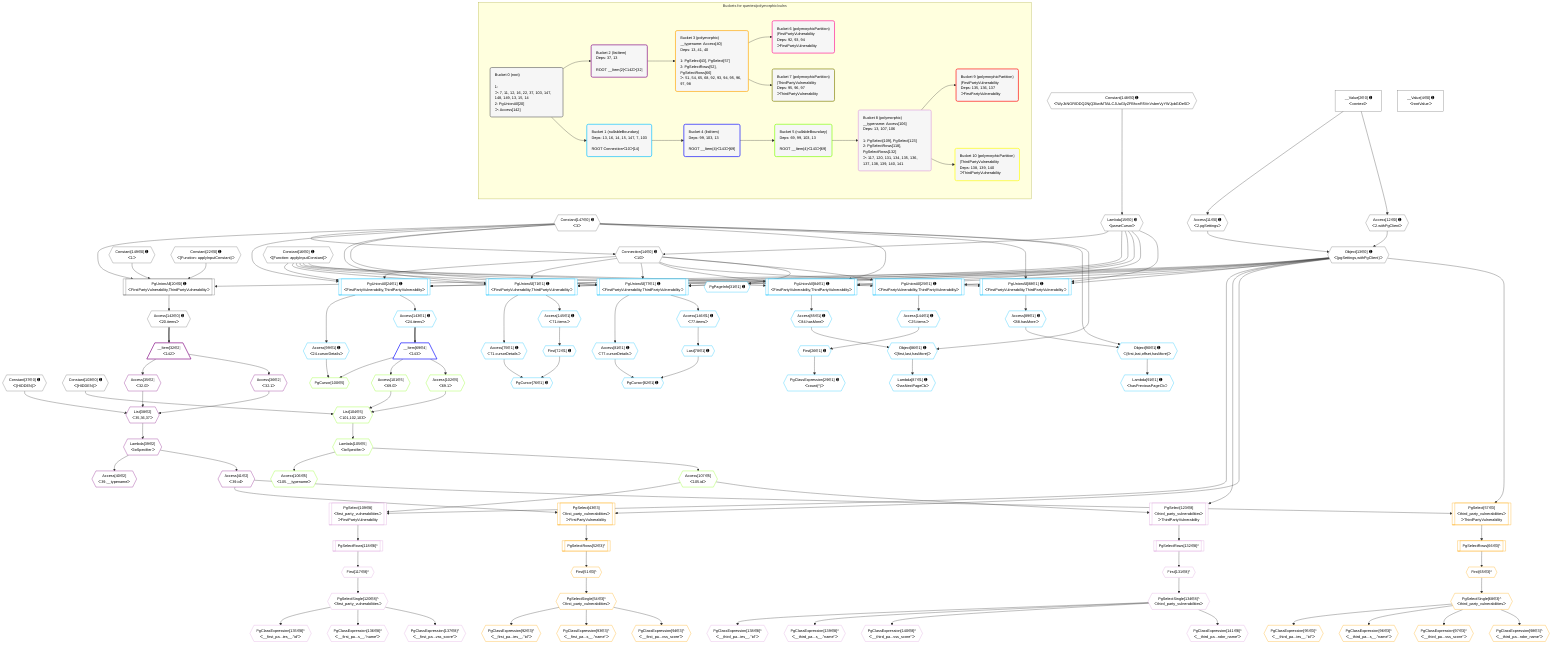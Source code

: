 %%{init: {'themeVariables': { 'fontSize': '12px'}}}%%
graph TD
    classDef path fill:#eee,stroke:#000,color:#000
    classDef plan fill:#fff,stroke-width:1px,color:#000
    classDef itemplan fill:#fff,stroke-width:2px,color:#000
    classDef unbatchedplan fill:#dff,stroke-width:1px,color:#000
    classDef sideeffectplan fill:#fcc,stroke-width:2px,color:#000
    classDef bucket fill:#f6f6f6,color:#000,stroke-width:2px,text-align:left

    subgraph "Buckets for queries/polymorphic/vulns"
    Bucket0("Bucket 0 (root)<br /><br />1: <br />ᐳ: 7, 11, 12, 16, 22, 37, 103, 147, 148, 149, 13, 15, 14<br />2: PgUnionAll[20]<br />ᐳ: Access[142]"):::bucket
    Bucket1("Bucket 1 (nullableBoundary)<br />Deps: 13, 16, 14, 15, 147, 7, 103<br /><br />ROOT Connectionᐸ10ᐳ[14]"):::bucket
    Bucket2("Bucket 2 (listItem)<br />Deps: 37, 13<br /><br />ROOT __Item{2}ᐸ142ᐳ[32]"):::bucket
    Bucket3("Bucket 3 (polymorphic)<br />__typename: Access[40]<br />Deps: 13, 41, 40<br /><br />1: PgSelect[43], PgSelect[57]<br />2: PgSelectRows[52], PgSelectRows[66]<br />ᐳ: 51, 54, 65, 68, 92, 93, 94, 95, 96, 97, 98"):::bucket
    Bucket4("Bucket 4 (listItem)<br />Deps: 99, 103, 13<br /><br />ROOT __Item{4}ᐸ143ᐳ[69]"):::bucket
    Bucket5("Bucket 5 (nullableBoundary)<br />Deps: 69, 99, 103, 13<br /><br />ROOT __Item{4}ᐸ143ᐳ[69]"):::bucket
    Bucket6("Bucket 6 (polymorphicPartition)<br />|FirstPartyVulnerability<br />Deps: 92, 93, 94<br />ᐳFirstPartyVulnerability"):::bucket
    Bucket7("Bucket 7 (polymorphicPartition)<br />|ThirdPartyVulnerability<br />Deps: 95, 96, 97<br />ᐳThirdPartyVulnerability"):::bucket
    Bucket8("Bucket 8 (polymorphic)<br />__typename: Access[106]<br />Deps: 13, 107, 106<br /><br />1: PgSelect[109], PgSelect[123]<br />2: PgSelectRows[118], PgSelectRows[132]<br />ᐳ: 117, 120, 131, 134, 135, 136, 137, 138, 139, 140, 141"):::bucket
    Bucket9("Bucket 9 (polymorphicPartition)<br />|FirstPartyVulnerability<br />Deps: 135, 136, 137<br />ᐳFirstPartyVulnerability"):::bucket
    Bucket10("Bucket 10 (polymorphicPartition)<br />|ThirdPartyVulnerability<br />Deps: 138, 139, 140<br />ᐳThirdPartyVulnerability"):::bucket
    end
    Bucket0 --> Bucket1 & Bucket2
    Bucket1 --> Bucket4
    Bucket2 --> Bucket3
    Bucket3 --> Bucket6 & Bucket7
    Bucket4 --> Bucket5
    Bucket5 --> Bucket8
    Bucket8 --> Bucket9 & Bucket10

    %% plan dependencies
    PgUnionAll20[["PgUnionAll[20∈0] ➊<br />ᐸFirstPartyVulnerability,ThirdPartyVulnerabilityᐳ"]]:::plan
    Object13{{"Object[13∈0] ➊<br />ᐸ{pgSettings,withPgClient}ᐳ"}}:::plan
    Constant147{{"Constant[147∈0] ➊<br />ᐸ3ᐳ"}}:::plan
    Constant149{{"Constant[149∈0] ➊<br />ᐸ1ᐳ"}}:::plan
    Constant22{{"Constant[22∈0] ➊<br />ᐸ[Function: applyInputConstant]ᐳ"}}:::plan
    Object13 & Constant147 & Constant149 & Constant22 --> PgUnionAll20
    Access11{{"Access[11∈0] ➊<br />ᐸ2.pgSettingsᐳ"}}:::plan
    Access12{{"Access[12∈0] ➊<br />ᐸ2.withPgClientᐳ"}}:::plan
    Access11 & Access12 --> Object13
    Connection14{{"Connection[14∈0] ➊<br />ᐸ10ᐳ"}}:::plan
    Lambda15{{"Lambda[15∈0] ➊<br />ᐸparseCursorᐳ"}}:::plan
    Constant147 & Lambda15 --> Connection14
    __Value2["__Value[2∈0] ➊<br />ᐸcontextᐳ"]:::plan
    __Value2 --> Access11
    __Value2 --> Access12
    Constant148{{"Constant[148∈0] ➊<br />ᐸ'WyJkNGRlODQ2NjQ3IiwiMTAiLCJUaGlyZFBhcnR5VnVsbmVyYWJpbGl0eSIᐳ"}}:::plan
    Constant148 --> Lambda15
    Access142{{"Access[142∈0] ➊<br />ᐸ20.itemsᐳ"}}:::plan
    PgUnionAll20 --> Access142
    __Value4["__Value[4∈0] ➊<br />ᐸrootValueᐳ"]:::plan
    Constant16{{"Constant[16∈0] ➊<br />ᐸ[Function: applyInputConstant]ᐳ"}}:::plan
    Constant37{{"Constant[37∈0] ➊<br />ᐸ[HIDDEN]ᐳ"}}:::plan
    Constant103{{"Constant[103∈0] ➊<br />ᐸ[HIDDEN]ᐳ"}}:::plan
    PgUnionAll24[["PgUnionAll[24∈1] ➊<br />ᐸFirstPartyVulnerability,ThirdPartyVulnerabilityᐳ"]]:::plan
    Object13 & Constant16 & Connection14 & Lambda15 & Constant147 --> PgUnionAll24
    PgUnionAll71[["PgUnionAll[71∈1] ➊<br />ᐸFirstPartyVulnerability,ThirdPartyVulnerabilityᐳ"]]:::plan
    Object13 & Constant16 & Connection14 & Lambda15 & Constant147 --> PgUnionAll71
    PgUnionAll77[["PgUnionAll[77∈1] ➊<br />ᐸFirstPartyVulnerability,ThirdPartyVulnerabilityᐳ"]]:::plan
    Object13 & Constant16 & Connection14 & Lambda15 & Constant147 --> PgUnionAll77
    PgUnionAll84[["PgUnionAll[84∈1] ➊<br />ᐸFirstPartyVulnerability,ThirdPartyVulnerabilityᐳ"]]:::plan
    Object13 & Constant16 & Connection14 & Lambda15 & Constant147 --> PgUnionAll84
    PgUnionAll88[["PgUnionAll[88∈1] ➊<br />ᐸFirstPartyVulnerability,ThirdPartyVulnerabilityᐳ"]]:::plan
    Object13 & Constant16 & Connection14 & Lambda15 & Constant147 --> PgUnionAll88
    Object90{{"Object[90∈1] ➊<br />ᐸ{first,last,offset,hasMore}ᐳ"}}:::plan
    Access89{{"Access[89∈1] ➊<br />ᐸ88.hasMoreᐳ"}}:::plan
    Constant147 & Access89 --> Object90
    PgUnionAll25[["PgUnionAll[25∈1] ➊<br />ᐸFirstPartyVulnerability,ThirdPartyVulnerabilityᐳ"]]:::plan
    Object13 & Constant16 & Connection14 --> PgUnionAll25
    Object86{{"Object[86∈1] ➊<br />ᐸ{first,last,hasMore}ᐳ"}}:::plan
    Access85{{"Access[85∈1] ➊<br />ᐸ84.hasMoreᐳ"}}:::plan
    Constant147 & Access85 --> Object86
    PgCursor76{{"PgCursor[76∈1] ➊"}}:::plan
    First72{{"First[72∈1] ➊"}}:::plan
    Access75{{"Access[75∈1] ➊<br />ᐸ71.cursorDetailsᐳ"}}:::plan
    First72 & Access75 --> PgCursor76
    PgCursor82{{"PgCursor[82∈1] ➊"}}:::plan
    Last78{{"Last[78∈1] ➊"}}:::plan
    Access81{{"Access[81∈1] ➊<br />ᐸ77.cursorDetailsᐳ"}}:::plan
    Last78 & Access81 --> PgCursor82
    First26{{"First[26∈1] ➊"}}:::plan
    Access144{{"Access[144∈1] ➊<br />ᐸ25.itemsᐳ"}}:::plan
    Access144 --> First26
    PgClassExpression29{{"PgClassExpression[29∈1] ➊<br />ᐸcount(*)ᐳ"}}:::plan
    First26 --> PgClassExpression29
    PgPageInfo31{{"PgPageInfo[31∈1] ➊"}}:::plan
    Connection14 --> PgPageInfo31
    Access145{{"Access[145∈1] ➊<br />ᐸ71.itemsᐳ"}}:::plan
    Access145 --> First72
    PgUnionAll71 --> Access75
    Access146{{"Access[146∈1] ➊<br />ᐸ77.itemsᐳ"}}:::plan
    Access146 --> Last78
    PgUnionAll77 --> Access81
    PgUnionAll84 --> Access85
    Lambda87{{"Lambda[87∈1] ➊<br />ᐸhasNextPageCbᐳ"}}:::plan
    Object86 --> Lambda87
    PgUnionAll88 --> Access89
    Lambda91{{"Lambda[91∈1] ➊<br />ᐸhasPreviousPageCbᐳ"}}:::plan
    Object90 --> Lambda91
    Access99{{"Access[99∈1] ➊<br />ᐸ24.cursorDetailsᐳ"}}:::plan
    PgUnionAll24 --> Access99
    Access143{{"Access[143∈1] ➊<br />ᐸ24.itemsᐳ"}}:::plan
    PgUnionAll24 --> Access143
    PgUnionAll25 --> Access144
    PgUnionAll71 --> Access145
    PgUnionAll77 --> Access146
    __Item69[/"__Item[69∈4]<br />ᐸ143ᐳ"\]:::itemplan
    Access143 ==> __Item69
    List104{{"List[104∈5]<br />ᐸ101,102,103ᐳ"}}:::plan
    Access101{{"Access[101∈5]<br />ᐸ69.0ᐳ"}}:::plan
    Access102{{"Access[102∈5]<br />ᐸ69.1ᐳ"}}:::plan
    Access101 & Access102 & Constant103 --> List104
    PgCursor100{{"PgCursor[100∈5]"}}:::plan
    __Item69 & Access99 --> PgCursor100
    __Item69 --> Access101
    __Item69 --> Access102
    Lambda105{{"Lambda[105∈5]<br />ᐸtoSpecifierᐳ"}}:::plan
    List104 --> Lambda105
    Access106{{"Access[106∈5]<br />ᐸ105.__typenameᐳ"}}:::plan
    Lambda105 --> Access106
    Access107{{"Access[107∈5]<br />ᐸ105.idᐳ"}}:::plan
    Lambda105 --> Access107
    PgSelect109[["PgSelect[109∈8]<br />ᐸfirst_party_vulnerabilitiesᐳ<br />ᐳFirstPartyVulnerability"]]:::plan
    Object13 & Access107 --> PgSelect109
    PgSelect123[["PgSelect[123∈8]<br />ᐸthird_party_vulnerabilitiesᐳ<br />ᐳThirdPartyVulnerability"]]:::plan
    Object13 & Access107 --> PgSelect123
    First117{{"First[117∈8]^"}}:::plan
    PgSelectRows118[["PgSelectRows[118∈8]^"]]:::plan
    PgSelectRows118 --> First117
    PgSelect109 --> PgSelectRows118
    PgSelectSingle120{{"PgSelectSingle[120∈8]^<br />ᐸfirst_party_vulnerabilitiesᐳ"}}:::plan
    First117 --> PgSelectSingle120
    First131{{"First[131∈8]^"}}:::plan
    PgSelectRows132[["PgSelectRows[132∈8]^"]]:::plan
    PgSelectRows132 --> First131
    PgSelect123 --> PgSelectRows132
    PgSelectSingle134{{"PgSelectSingle[134∈8]^<br />ᐸthird_party_vulnerabilitiesᐳ"}}:::plan
    First131 --> PgSelectSingle134
    PgClassExpression135{{"PgClassExpression[135∈8]^<br />ᐸ__first_pa...ies__.”id”ᐳ"}}:::plan
    PgSelectSingle120 --> PgClassExpression135
    PgClassExpression136{{"PgClassExpression[136∈8]^<br />ᐸ__first_pa...s__.”name”ᐳ"}}:::plan
    PgSelectSingle120 --> PgClassExpression136
    PgClassExpression137{{"PgClassExpression[137∈8]^<br />ᐸ__first_pa...vss_score”ᐳ"}}:::plan
    PgSelectSingle120 --> PgClassExpression137
    PgClassExpression138{{"PgClassExpression[138∈8]^<br />ᐸ__third_pa...ies__.”id”ᐳ"}}:::plan
    PgSelectSingle134 --> PgClassExpression138
    PgClassExpression139{{"PgClassExpression[139∈8]^<br />ᐸ__third_pa...s__.”name”ᐳ"}}:::plan
    PgSelectSingle134 --> PgClassExpression139
    PgClassExpression140{{"PgClassExpression[140∈8]^<br />ᐸ__third_pa...vss_score”ᐳ"}}:::plan
    PgSelectSingle134 --> PgClassExpression140
    PgClassExpression141{{"PgClassExpression[141∈8]^<br />ᐸ__third_pa...ndor_name”ᐳ"}}:::plan
    PgSelectSingle134 --> PgClassExpression141
    List38{{"List[38∈2]<br />ᐸ35,36,37ᐳ"}}:::plan
    Access35{{"Access[35∈2]<br />ᐸ32.0ᐳ"}}:::plan
    Access36{{"Access[36∈2]<br />ᐸ32.1ᐳ"}}:::plan
    Access35 & Access36 & Constant37 --> List38
    __Item32[/"__Item[32∈2]<br />ᐸ142ᐳ"\]:::itemplan
    Access142 ==> __Item32
    __Item32 --> Access35
    __Item32 --> Access36
    Lambda39{{"Lambda[39∈2]<br />ᐸtoSpecifierᐳ"}}:::plan
    List38 --> Lambda39
    Access40{{"Access[40∈2]<br />ᐸ39.__typenameᐳ"}}:::plan
    Lambda39 --> Access40
    Access41{{"Access[41∈2]<br />ᐸ39.idᐳ"}}:::plan
    Lambda39 --> Access41
    PgSelect43[["PgSelect[43∈3]<br />ᐸfirst_party_vulnerabilitiesᐳ<br />ᐳFirstPartyVulnerability"]]:::plan
    Object13 & Access41 --> PgSelect43
    PgSelect57[["PgSelect[57∈3]<br />ᐸthird_party_vulnerabilitiesᐳ<br />ᐳThirdPartyVulnerability"]]:::plan
    Object13 & Access41 --> PgSelect57
    First51{{"First[51∈3]^"}}:::plan
    PgSelectRows52[["PgSelectRows[52∈3]^"]]:::plan
    PgSelectRows52 --> First51
    PgSelect43 --> PgSelectRows52
    PgSelectSingle54{{"PgSelectSingle[54∈3]^<br />ᐸfirst_party_vulnerabilitiesᐳ"}}:::plan
    First51 --> PgSelectSingle54
    First65{{"First[65∈3]^"}}:::plan
    PgSelectRows66[["PgSelectRows[66∈3]^"]]:::plan
    PgSelectRows66 --> First65
    PgSelect57 --> PgSelectRows66
    PgSelectSingle68{{"PgSelectSingle[68∈3]^<br />ᐸthird_party_vulnerabilitiesᐳ"}}:::plan
    First65 --> PgSelectSingle68
    PgClassExpression92{{"PgClassExpression[92∈3]^<br />ᐸ__first_pa...ies__.”id”ᐳ"}}:::plan
    PgSelectSingle54 --> PgClassExpression92
    PgClassExpression93{{"PgClassExpression[93∈3]^<br />ᐸ__first_pa...s__.”name”ᐳ"}}:::plan
    PgSelectSingle54 --> PgClassExpression93
    PgClassExpression94{{"PgClassExpression[94∈3]^<br />ᐸ__first_pa...vss_score”ᐳ"}}:::plan
    PgSelectSingle54 --> PgClassExpression94
    PgClassExpression95{{"PgClassExpression[95∈3]^<br />ᐸ__third_pa...ies__.”id”ᐳ"}}:::plan
    PgSelectSingle68 --> PgClassExpression95
    PgClassExpression96{{"PgClassExpression[96∈3]^<br />ᐸ__third_pa...s__.”name”ᐳ"}}:::plan
    PgSelectSingle68 --> PgClassExpression96
    PgClassExpression97{{"PgClassExpression[97∈3]^<br />ᐸ__third_pa...vss_score”ᐳ"}}:::plan
    PgSelectSingle68 --> PgClassExpression97
    PgClassExpression98{{"PgClassExpression[98∈3]^<br />ᐸ__third_pa...ndor_name”ᐳ"}}:::plan
    PgSelectSingle68 --> PgClassExpression98

    %% define steps
    classDef bucket0 stroke:#696969
    class Bucket0,__Value2,__Value4,Access11,Access12,Object13,Connection14,Lambda15,Constant16,PgUnionAll20,Constant22,Constant37,Constant103,Access142,Constant147,Constant148,Constant149 bucket0
    classDef bucket1 stroke:#00bfff
    class Bucket1,PgUnionAll24,PgUnionAll25,First26,PgClassExpression29,PgPageInfo31,PgUnionAll71,First72,Access75,PgCursor76,PgUnionAll77,Last78,Access81,PgCursor82,PgUnionAll84,Access85,Object86,Lambda87,PgUnionAll88,Access89,Object90,Lambda91,Access99,Access143,Access144,Access145,Access146 bucket1
    classDef bucket2 stroke:#7f007f
    class Bucket2,__Item32,Access35,Access36,List38,Lambda39,Access40,Access41 bucket2
    classDef bucket3 stroke:#ffa500
    class Bucket3,PgSelect43,First51,PgSelectRows52,PgSelectSingle54,PgSelect57,First65,PgSelectRows66,PgSelectSingle68,PgClassExpression92,PgClassExpression93,PgClassExpression94,PgClassExpression95,PgClassExpression96,PgClassExpression97,PgClassExpression98 bucket3
    classDef bucket4 stroke:#0000ff
    class Bucket4,__Item69 bucket4
    classDef bucket5 stroke:#7fff00
    class Bucket5,PgCursor100,Access101,Access102,List104,Lambda105,Access106,Access107 bucket5
    classDef bucket6 stroke:#ff1493
    class Bucket6 bucket6
    classDef bucket7 stroke:#808000
    class Bucket7 bucket7
    classDef bucket8 stroke:#dda0dd
    class Bucket8,PgSelect109,First117,PgSelectRows118,PgSelectSingle120,PgSelect123,First131,PgSelectRows132,PgSelectSingle134,PgClassExpression135,PgClassExpression136,PgClassExpression137,PgClassExpression138,PgClassExpression139,PgClassExpression140,PgClassExpression141 bucket8
    classDef bucket9 stroke:#ff0000
    class Bucket9 bucket9
    classDef bucket10 stroke:#ffff00
    class Bucket10 bucket10